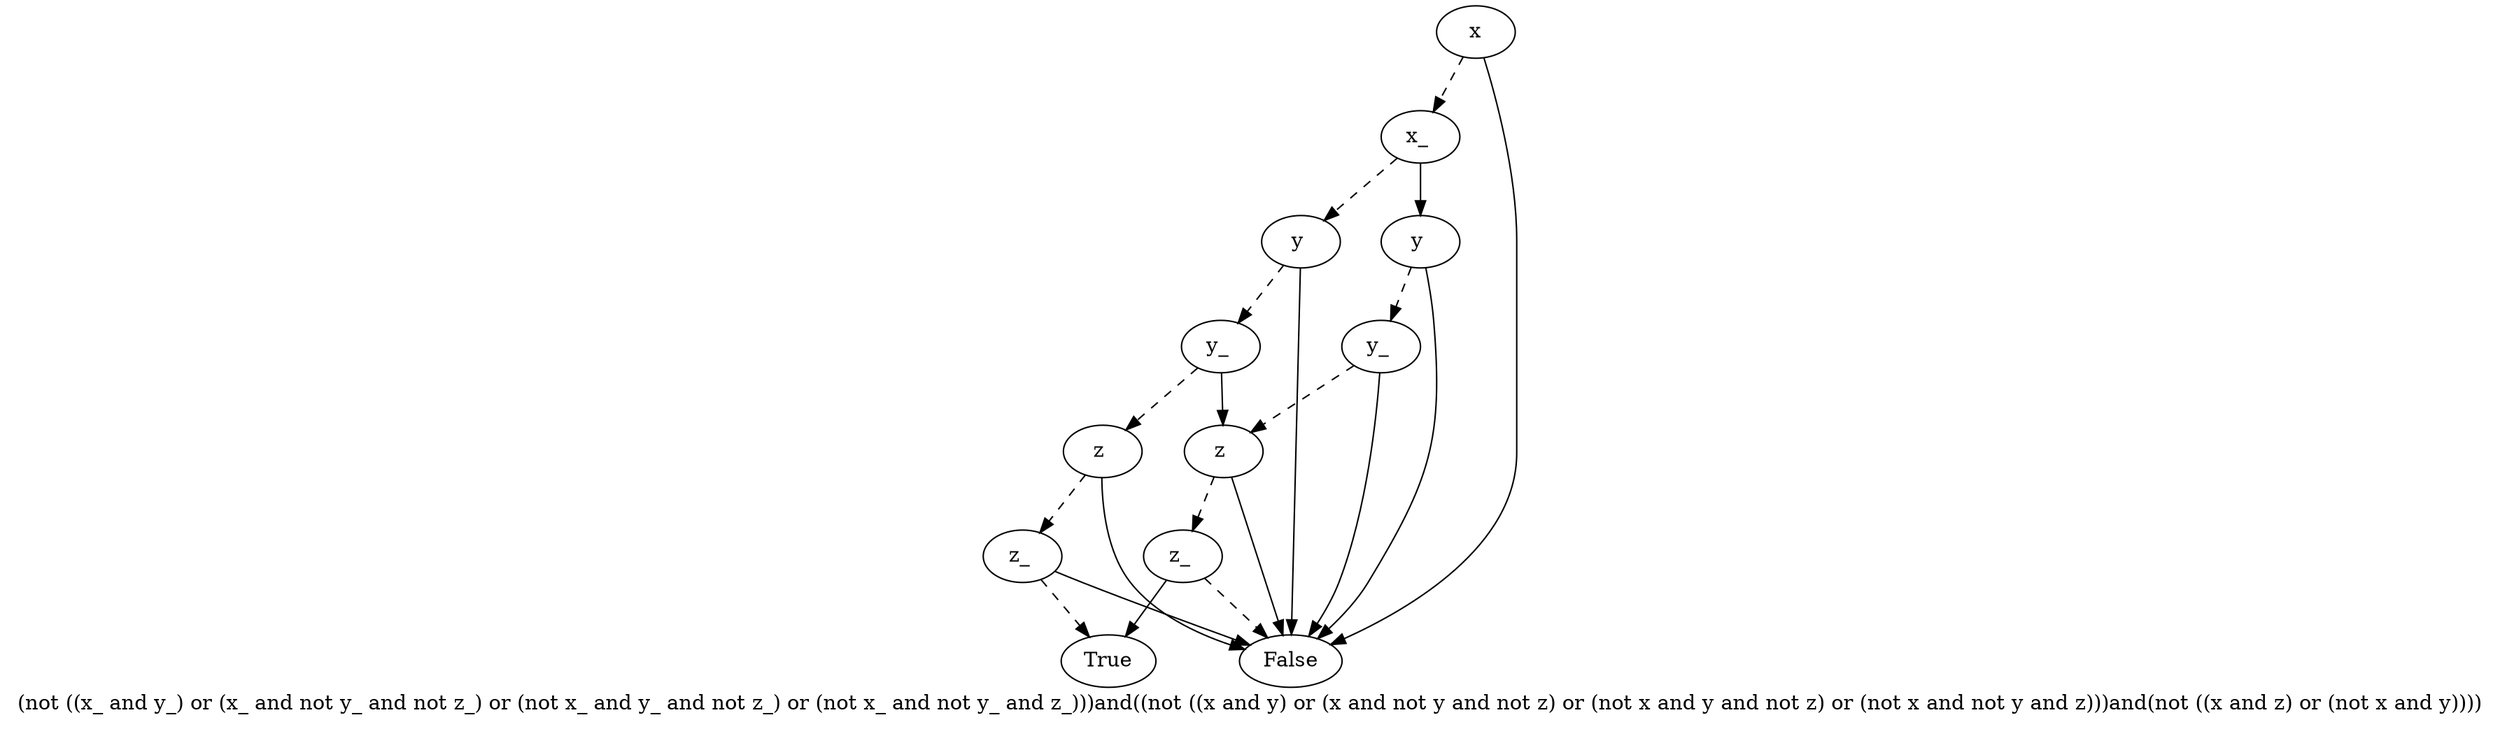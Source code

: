 digraph{
label="(not ((x_ and y_) or (x_ and not y_ and not z_) or (not x_ and y_ and not z_) or (not x_ and not y_ and z_)))and((not ((x and y) or (x and not y and not z) or (not x and y and not z) or (not x and not y and z)))and(not ((x and z) or (not x and y))))\n\n"
2889594686160[label=x]2889594690000[label="x_ "]
2889594686160 -> 2889594690000[style=dashed]
2889594689232[label="y "]
2889594690000 -> 2889594689232[style=dashed]
2889594693840[label="y_ "]
2889594689232 -> 2889594693840[style=dashed]
2889594696400[label="z "]
2889594693840 -> 2889594696400[style=dashed]
2889594692816[label="z_ "]
2889594696400 -> 2889594692816[style=dashed]
2889594689872[label="True
"]
2889594692816 -> 2889594689872[style=dashed]
2889594688720[label="False
"]
2889594692816 -> 2889594688720
2889594688720[label="False
"]
2889594696400 -> 2889594688720
2889594695248[label="z "]
2889594693840 -> 2889594695248
2889594696016[label="z_ "]
2889594695248 -> 2889594696016[style=dashed]
2889594688720[label="False
"]
2889594696016 -> 2889594688720[style=dashed]
2889594689872[label="True
"]
2889594696016 -> 2889594689872
2889594688720[label="False
"]
2889594695248 -> 2889594688720
2889594688720[label="False
"]
2889594689232 -> 2889594688720
2889594694864[label="y "]
2889594690000 -> 2889594694864
2889594694608[label="y_ "]
2889594694864 -> 2889594694608[style=dashed]
2889594695248[label="z "]
2889594694608 -> 2889594695248[style=dashed]
2889594688720[label="False
"]
2889594694608 -> 2889594688720
2889594688720[label="False
"]
2889594694864 -> 2889594688720
2889594688720[label="False
"]
2889594686160 -> 2889594688720
}